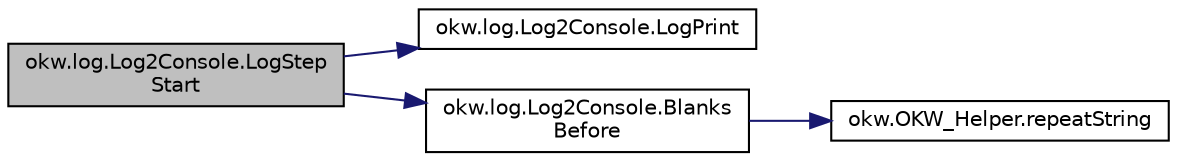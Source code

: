 digraph "okw.log.Log2Console.LogStepStart"
{
 // INTERACTIVE_SVG=YES
 // LATEX_PDF_SIZE
  edge [fontname="Helvetica",fontsize="10",labelfontname="Helvetica",labelfontsize="10"];
  node [fontname="Helvetica",fontsize="10",shape=record];
  rankdir="LR";
  Node207 [label="okw.log.Log2Console.LogStep\lStart",height=0.2,width=0.4,color="black", fillcolor="grey75", style="filled", fontcolor="black",tooltip="LogStepStart: Log Begin of (Test) Step."];
  Node207 -> Node208 [color="midnightblue",fontsize="10",style="solid",fontname="Helvetica"];
  Node208 [label="okw.log.Log2Console.LogPrint",height=0.2,width=0.4,color="black", fillcolor="white", style="filled",URL="$classokw_1_1log_1_1_log2_console.html#a76c2788140c26471575dfa92c118d1dc",tooltip="LogPrint: Prints the given message to the results."];
  Node207 -> Node209 [color="midnightblue",fontsize="10",style="solid",fontname="Helvetica"];
  Node209 [label="okw.log.Log2Console.Blanks\lBefore",height=0.2,width=0.4,color="black", fillcolor="white", style="filled",URL="$classokw_1_1log_1_1_log2_console.html#a418e8bba5b89f56ddaf2fea089dd24b2",tooltip="Erzeugt die Einrücktiefe für die Console-Ausgabe."];
  Node209 -> Node210 [color="midnightblue",fontsize="10",style="solid",fontname="Helvetica"];
  Node210 [label="okw.OKW_Helper.repeatString",height=0.2,width=0.4,color="black", fillcolor="white", style="filled",URL="$classokw_1_1_o_k_w___helper.html#ab5e676787808ed174e603c1e3bfcd176",tooltip=" "];
}
